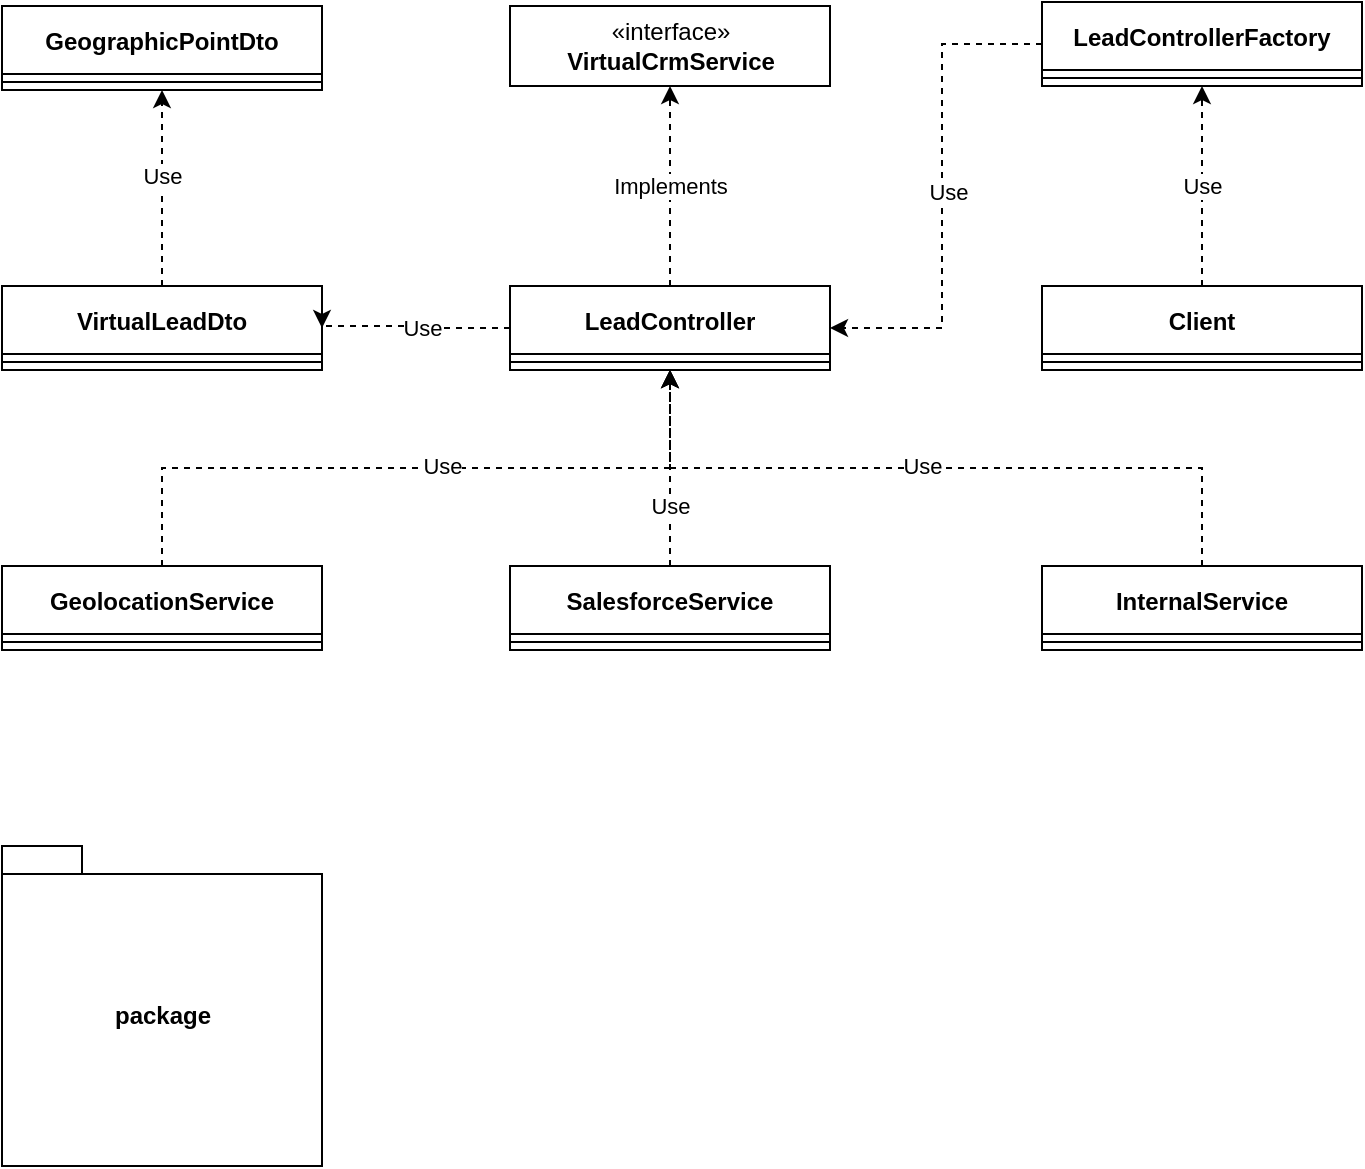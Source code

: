 <mxfile version="20.5.3" type="embed"><diagram id="_3sU7wUgG3sTxRSbu_Yf" name="Class"><mxGraphModel dx="1069" dy="476" grid="1" gridSize="10" guides="1" tooltips="1" connect="1" arrows="1" fold="1" page="1" pageScale="1" pageWidth="827" pageHeight="1169" math="0" shadow="0"><root><mxCell id="0"/><mxCell id="1" parent="0"/><mxCell id="25" style="edgeStyle=orthogonalEdgeStyle;rounded=0;orthogonalLoop=1;jettySize=auto;html=1;exitX=0.5;exitY=0;exitDx=0;exitDy=0;entryX=0.5;entryY=1;entryDx=0;entryDy=0;dashed=1;" edge="1" parent="1" source="6" target="23"><mxGeometry relative="1" as="geometry"/></mxCell><mxCell id="27" value="Implements" style="edgeLabel;html=1;align=center;verticalAlign=middle;resizable=0;points=[];" vertex="1" connectable="0" parent="25"><mxGeometry x="-0.26" y="-1" relative="1" as="geometry"><mxPoint x="-1" y="-13" as="offset"/></mxGeometry></mxCell><mxCell id="6" value="LeadController" style="swimlane;fontStyle=1;align=center;verticalAlign=middle;childLayout=stackLayout;horizontal=1;startSize=34;horizontalStack=0;resizeParent=1;resizeParentMax=0;resizeLast=0;collapsible=1;marginBottom=0;" vertex="1" parent="1"><mxGeometry x="334" y="180" width="160" height="42" as="geometry"/></mxCell><mxCell id="8" value="" style="line;strokeWidth=1;fillColor=none;align=left;verticalAlign=middle;spacingTop=-1;spacingLeft=3;spacingRight=3;rotatable=0;labelPosition=right;points=[];portConstraint=eastwest;strokeColor=inherit;" vertex="1" parent="6"><mxGeometry y="34" width="160" height="8" as="geometry"/></mxCell><mxCell id="23" value="«interface»&lt;br&gt;&lt;b&gt;VirtualCrmService&lt;/b&gt;" style="html=1;" vertex="1" parent="1"><mxGeometry x="334" y="40" width="160" height="40" as="geometry"/></mxCell><mxCell id="43" style="edgeStyle=orthogonalEdgeStyle;rounded=0;orthogonalLoop=1;jettySize=auto;html=1;exitX=0.5;exitY=0;exitDx=0;exitDy=0;entryX=0.5;entryY=1;entryDx=0;entryDy=0;dashed=1;" edge="1" parent="1" source="28" target="6"><mxGeometry relative="1" as="geometry"/></mxCell><mxCell id="53" value="Use" style="edgeLabel;html=1;align=center;verticalAlign=middle;resizable=0;points=[];" vertex="1" connectable="0" parent="43"><mxGeometry x="-0.114" y="-2" relative="1" as="geometry"><mxPoint x="33" y="-3" as="offset"/></mxGeometry></mxCell><mxCell id="28" value="GeolocationService" style="swimlane;fontStyle=1;align=center;verticalAlign=middle;childLayout=stackLayout;horizontal=1;startSize=34;horizontalStack=0;resizeParent=1;resizeParentMax=0;resizeLast=0;collapsible=1;marginBottom=0;" vertex="1" parent="1"><mxGeometry x="80" y="320" width="160" height="42" as="geometry"/></mxCell><mxCell id="29" value="" style="line;strokeWidth=1;fillColor=none;align=left;verticalAlign=middle;spacingTop=-1;spacingLeft=3;spacingRight=3;rotatable=0;labelPosition=right;points=[];portConstraint=eastwest;strokeColor=inherit;" vertex="1" parent="28"><mxGeometry y="34" width="160" height="8" as="geometry"/></mxCell><mxCell id="30" value="GeographicPointDto" style="swimlane;fontStyle=1;align=center;verticalAlign=middle;childLayout=stackLayout;horizontal=1;startSize=34;horizontalStack=0;resizeParent=1;resizeParentMax=0;resizeLast=0;collapsible=1;marginBottom=0;" vertex="1" parent="1"><mxGeometry x="80" y="40" width="160" height="42" as="geometry"/></mxCell><mxCell id="31" value="" style="line;strokeWidth=1;fillColor=none;align=left;verticalAlign=middle;spacingTop=-1;spacingLeft=3;spacingRight=3;rotatable=0;labelPosition=right;points=[];portConstraint=eastwest;strokeColor=inherit;" vertex="1" parent="30"><mxGeometry y="34" width="160" height="8" as="geometry"/></mxCell><mxCell id="34" style="edgeStyle=orthogonalEdgeStyle;rounded=0;orthogonalLoop=1;jettySize=auto;html=1;exitX=0.5;exitY=0;exitDx=0;exitDy=0;entryX=0.5;entryY=1;entryDx=0;entryDy=0;dashed=1;" edge="1" parent="1" source="32" target="30"><mxGeometry relative="1" as="geometry"><Array as="points"><mxPoint x="160" y="150"/><mxPoint x="160" y="150"/></Array></mxGeometry></mxCell><mxCell id="36" value="Use" style="edgeLabel;html=1;align=center;verticalAlign=middle;resizable=0;points=[];" vertex="1" connectable="0" parent="34"><mxGeometry x="0.277" y="-4" relative="1" as="geometry"><mxPoint x="-4" y="7" as="offset"/></mxGeometry></mxCell><mxCell id="32" value="VirtualLeadDto" style="swimlane;fontStyle=1;align=center;verticalAlign=middle;childLayout=stackLayout;horizontal=1;startSize=34;horizontalStack=0;resizeParent=1;resizeParentMax=0;resizeLast=0;collapsible=1;marginBottom=0;" vertex="1" parent="1"><mxGeometry x="80" y="180" width="160" height="42" as="geometry"/></mxCell><mxCell id="33" value="" style="line;strokeWidth=1;fillColor=none;align=left;verticalAlign=middle;spacingTop=-1;spacingLeft=3;spacingRight=3;rotatable=0;labelPosition=right;points=[];portConstraint=eastwest;strokeColor=inherit;" vertex="1" parent="32"><mxGeometry y="34" width="160" height="8" as="geometry"/></mxCell><mxCell id="37" style="edgeStyle=orthogonalEdgeStyle;rounded=0;orthogonalLoop=1;jettySize=auto;html=1;exitX=0;exitY=0.5;exitDx=0;exitDy=0;dashed=1;entryX=1;entryY=0.5;entryDx=0;entryDy=0;" edge="1" parent="1" source="6" target="32"><mxGeometry relative="1" as="geometry"><mxPoint x="170" y="190" as="sourcePoint"/><mxPoint x="270" y="150" as="targetPoint"/><Array as="points"><mxPoint x="300" y="201"/><mxPoint x="300" y="200"/></Array></mxGeometry></mxCell><mxCell id="38" value="Use" style="edgeLabel;html=1;align=center;verticalAlign=middle;resizable=0;points=[];" vertex="1" connectable="0" parent="37"><mxGeometry x="0.277" y="-4" relative="1" as="geometry"><mxPoint x="16" y="5" as="offset"/></mxGeometry></mxCell><mxCell id="50" style="edgeStyle=orthogonalEdgeStyle;rounded=0;orthogonalLoop=1;jettySize=auto;html=1;exitX=0.5;exitY=0;exitDx=0;exitDy=0;entryX=0.5;entryY=1;entryDx=0;entryDy=0;dashed=1;" edge="1" parent="1" source="39" target="6"><mxGeometry relative="1" as="geometry"/></mxCell><mxCell id="55" value="Use" style="edgeLabel;html=1;align=center;verticalAlign=middle;resizable=0;points=[];" vertex="1" connectable="0" parent="50"><mxGeometry x="-0.735" y="1" relative="1" as="geometry"><mxPoint x="1" y="-17" as="offset"/></mxGeometry></mxCell><mxCell id="39" value="SalesforceService" style="swimlane;fontStyle=1;align=center;verticalAlign=middle;childLayout=stackLayout;horizontal=1;startSize=34;horizontalStack=0;resizeParent=1;resizeParentMax=0;resizeLast=0;collapsible=1;marginBottom=0;" vertex="1" parent="1"><mxGeometry x="334" y="320" width="160" height="42" as="geometry"/></mxCell><mxCell id="40" value="" style="line;strokeWidth=1;fillColor=none;align=left;verticalAlign=middle;spacingTop=-1;spacingLeft=3;spacingRight=3;rotatable=0;labelPosition=right;points=[];portConstraint=eastwest;strokeColor=inherit;" vertex="1" parent="39"><mxGeometry y="34" width="160" height="8" as="geometry"/></mxCell><mxCell id="51" style="edgeStyle=orthogonalEdgeStyle;rounded=0;orthogonalLoop=1;jettySize=auto;html=1;exitX=0.5;exitY=0;exitDx=0;exitDy=0;entryX=0.5;entryY=1;entryDx=0;entryDy=0;dashed=1;" edge="1" parent="1" source="41" target="6"><mxGeometry relative="1" as="geometry"/></mxCell><mxCell id="54" value="Use" style="edgeLabel;html=1;align=center;verticalAlign=middle;resizable=0;points=[];" vertex="1" connectable="0" parent="51"><mxGeometry x="-0.071" y="3" relative="1" as="geometry"><mxPoint x="-20" y="-4" as="offset"/></mxGeometry></mxCell><mxCell id="41" value="InternalService" style="swimlane;fontStyle=1;align=center;verticalAlign=middle;childLayout=stackLayout;horizontal=1;startSize=34;horizontalStack=0;resizeParent=1;resizeParentMax=0;resizeLast=0;collapsible=1;marginBottom=0;" vertex="1" parent="1"><mxGeometry x="600" y="320" width="160" height="42" as="geometry"/></mxCell><mxCell id="42" value="" style="line;strokeWidth=1;fillColor=none;align=left;verticalAlign=middle;spacingTop=-1;spacingLeft=3;spacingRight=3;rotatable=0;labelPosition=right;points=[];portConstraint=eastwest;strokeColor=inherit;" vertex="1" parent="41"><mxGeometry y="34" width="160" height="8" as="geometry"/></mxCell><mxCell id="60" style="edgeStyle=orthogonalEdgeStyle;rounded=0;orthogonalLoop=1;jettySize=auto;html=1;exitX=0.5;exitY=0;exitDx=0;exitDy=0;entryX=0.5;entryY=1;entryDx=0;entryDy=0;dashed=1;" edge="1" parent="1" source="56" target="58"><mxGeometry relative="1" as="geometry"/></mxCell><mxCell id="61" value="Use" style="edgeLabel;html=1;align=center;verticalAlign=middle;resizable=0;points=[];" vertex="1" connectable="0" parent="60"><mxGeometry x="-0.22" relative="1" as="geometry"><mxPoint y="-11" as="offset"/></mxGeometry></mxCell><mxCell id="56" value="Client" style="swimlane;fontStyle=1;align=center;verticalAlign=middle;childLayout=stackLayout;horizontal=1;startSize=34;horizontalStack=0;resizeParent=1;resizeParentMax=0;resizeLast=0;collapsible=1;marginBottom=0;" vertex="1" parent="1"><mxGeometry x="600" y="180" width="160" height="42" as="geometry"/></mxCell><mxCell id="57" value="" style="line;strokeWidth=1;fillColor=none;align=left;verticalAlign=middle;spacingTop=-1;spacingLeft=3;spacingRight=3;rotatable=0;labelPosition=right;points=[];portConstraint=eastwest;strokeColor=inherit;" vertex="1" parent="56"><mxGeometry y="34" width="160" height="8" as="geometry"/></mxCell><mxCell id="62" style="edgeStyle=orthogonalEdgeStyle;rounded=0;orthogonalLoop=1;jettySize=auto;html=1;exitX=0;exitY=0.5;exitDx=0;exitDy=0;entryX=1;entryY=0.5;entryDx=0;entryDy=0;dashed=1;" edge="1" parent="1" source="58" target="6"><mxGeometry relative="1" as="geometry"><Array as="points"><mxPoint x="550" y="59"/><mxPoint x="550" y="201"/></Array></mxGeometry></mxCell><mxCell id="63" value="Use" style="edgeLabel;html=1;align=center;verticalAlign=middle;resizable=0;points=[];" vertex="1" connectable="0" parent="62"><mxGeometry x="-0.145" y="3" relative="1" as="geometry"><mxPoint y="18" as="offset"/></mxGeometry></mxCell><mxCell id="58" value="LeadControllerFactory" style="swimlane;fontStyle=1;align=center;verticalAlign=middle;childLayout=stackLayout;horizontal=1;startSize=34;horizontalStack=0;resizeParent=1;resizeParentMax=0;resizeLast=0;collapsible=1;marginBottom=0;" vertex="1" parent="1"><mxGeometry x="600" y="38" width="160" height="42" as="geometry"/></mxCell><mxCell id="59" value="" style="line;strokeWidth=1;fillColor=none;align=left;verticalAlign=middle;spacingTop=-1;spacingLeft=3;spacingRight=3;rotatable=0;labelPosition=right;points=[];portConstraint=eastwest;strokeColor=inherit;" vertex="1" parent="58"><mxGeometry y="34" width="160" height="8" as="geometry"/></mxCell><mxCell id="64" value="package" style="shape=folder;fontStyle=1;spacingTop=10;tabWidth=40;tabHeight=14;tabPosition=left;html=1;" vertex="1" parent="1"><mxGeometry x="80" y="460" width="160" height="160" as="geometry"/></mxCell></root></mxGraphModel></diagram></mxfile>